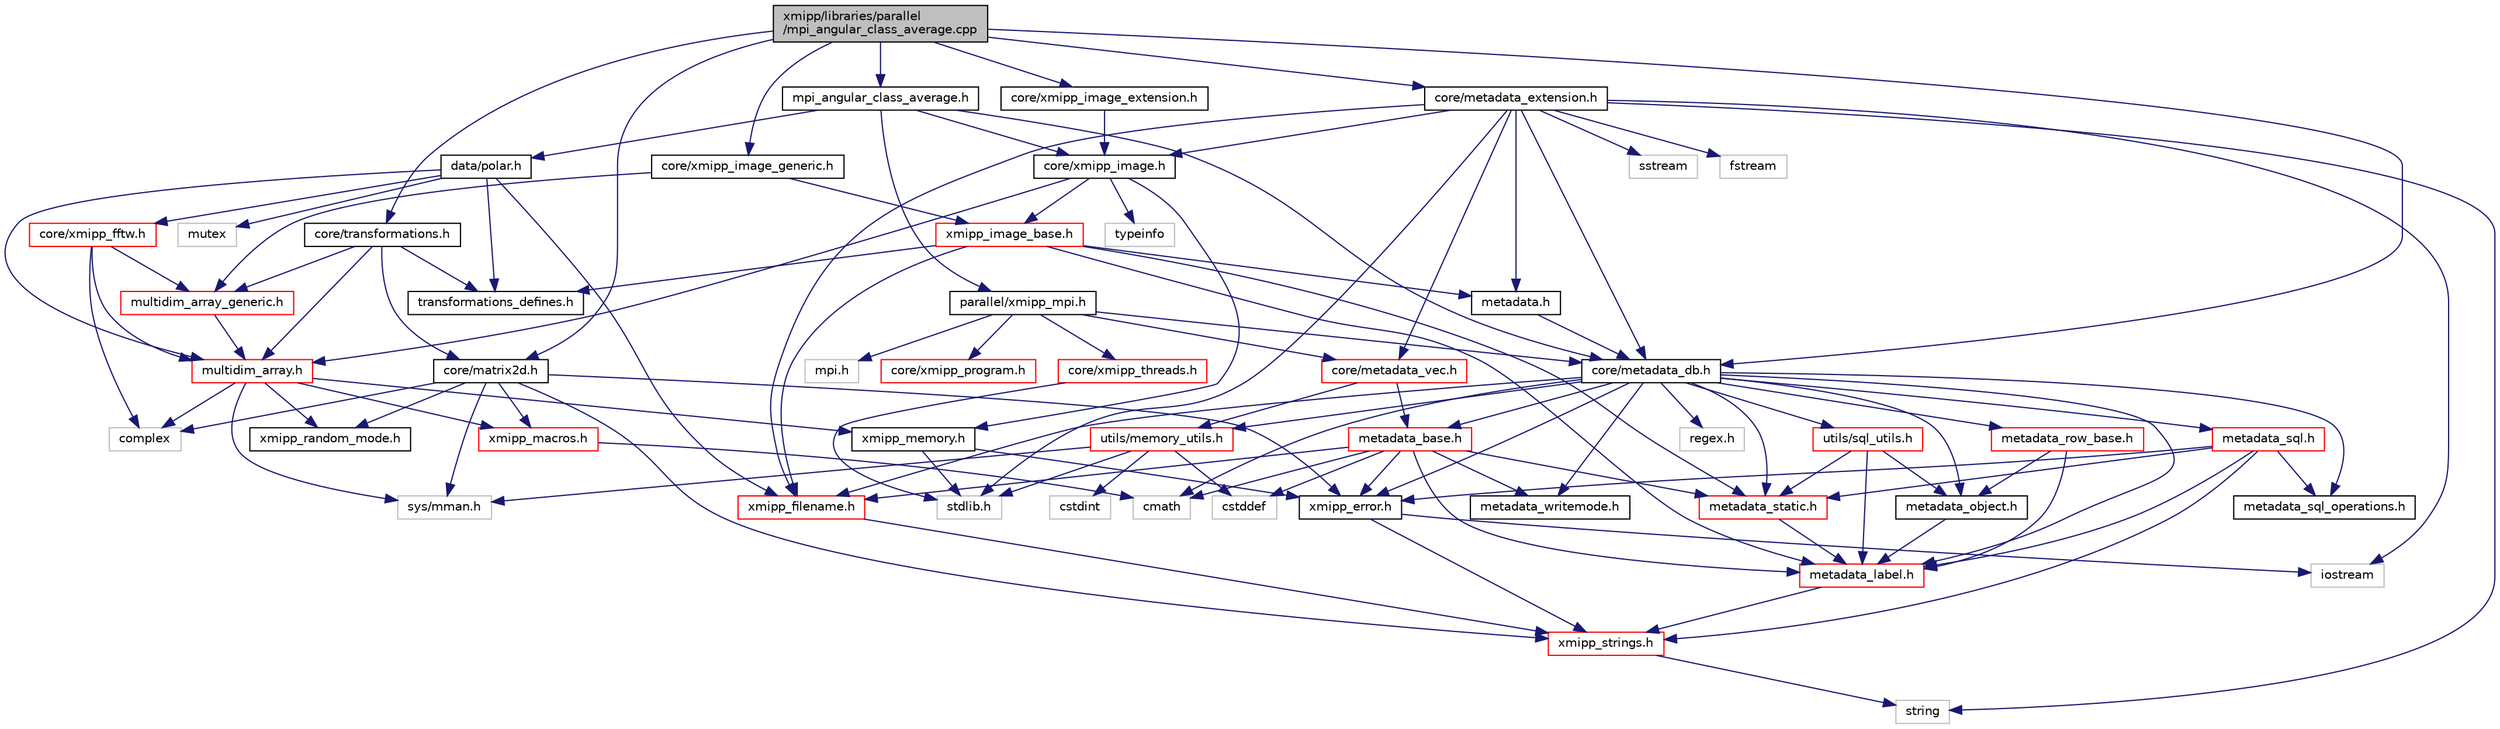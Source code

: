 digraph "xmipp/libraries/parallel/mpi_angular_class_average.cpp"
{
  edge [fontname="Helvetica",fontsize="10",labelfontname="Helvetica",labelfontsize="10"];
  node [fontname="Helvetica",fontsize="10",shape=record];
  Node0 [label="xmipp/libraries/parallel\l/mpi_angular_class_average.cpp",height=0.2,width=0.4,color="black", fillcolor="grey75", style="filled", fontcolor="black"];
  Node0 -> Node1 [color="midnightblue",fontsize="10",style="solid",fontname="Helvetica"];
  Node1 [label="mpi_angular_class_average.h",height=0.2,width=0.4,color="black", fillcolor="white", style="filled",URL="$mpi__angular__class__average_8h.html"];
  Node1 -> Node2 [color="midnightblue",fontsize="10",style="solid",fontname="Helvetica"];
  Node2 [label="parallel/xmipp_mpi.h",height=0.2,width=0.4,color="black", fillcolor="white", style="filled",URL="$xmipp__mpi_8h.html"];
  Node2 -> Node3 [color="midnightblue",fontsize="10",style="solid",fontname="Helvetica"];
  Node3 [label="mpi.h",height=0.2,width=0.4,color="grey75", fillcolor="white", style="filled"];
  Node2 -> Node4 [color="midnightblue",fontsize="10",style="solid",fontname="Helvetica"];
  Node4 [label="core/xmipp_threads.h",height=0.2,width=0.4,color="red", fillcolor="white", style="filled",URL="$xmipp__threads_8h.html"];
  Node4 -> Node7 [color="midnightblue",fontsize="10",style="solid",fontname="Helvetica"];
  Node7 [label="stdlib.h",height=0.2,width=0.4,color="grey75", fillcolor="white", style="filled"];
  Node2 -> Node8 [color="midnightblue",fontsize="10",style="solid",fontname="Helvetica"];
  Node8 [label="core/xmipp_program.h",height=0.2,width=0.4,color="red", fillcolor="white", style="filled",URL="$xmipp__program_8h.html"];
  Node2 -> Node15 [color="midnightblue",fontsize="10",style="solid",fontname="Helvetica"];
  Node15 [label="core/metadata_vec.h",height=0.2,width=0.4,color="red", fillcolor="white", style="filled",URL="$metadata__vec_8h.html"];
  Node15 -> Node20 [color="midnightblue",fontsize="10",style="solid",fontname="Helvetica"];
  Node20 [label="metadata_base.h",height=0.2,width=0.4,color="red", fillcolor="white", style="filled",URL="$metadata__base_8h.html"];
  Node20 -> Node21 [color="midnightblue",fontsize="10",style="solid",fontname="Helvetica"];
  Node21 [label="cstddef",height=0.2,width=0.4,color="grey75", fillcolor="white", style="filled"];
  Node20 -> Node22 [color="midnightblue",fontsize="10",style="solid",fontname="Helvetica"];
  Node22 [label="cmath",height=0.2,width=0.4,color="grey75", fillcolor="white", style="filled"];
  Node20 -> Node23 [color="midnightblue",fontsize="10",style="solid",fontname="Helvetica"];
  Node23 [label="xmipp_error.h",height=0.2,width=0.4,color="black", fillcolor="white", style="filled",URL="$xmipp__error_8h.html"];
  Node23 -> Node24 [color="midnightblue",fontsize="10",style="solid",fontname="Helvetica"];
  Node24 [label="iostream",height=0.2,width=0.4,color="grey75", fillcolor="white", style="filled"];
  Node23 -> Node11 [color="midnightblue",fontsize="10",style="solid",fontname="Helvetica"];
  Node11 [label="xmipp_strings.h",height=0.2,width=0.4,color="red", fillcolor="white", style="filled",URL="$xmipp__strings_8h.html"];
  Node11 -> Node13 [color="midnightblue",fontsize="10",style="solid",fontname="Helvetica"];
  Node13 [label="string",height=0.2,width=0.4,color="grey75", fillcolor="white", style="filled"];
  Node20 -> Node25 [color="midnightblue",fontsize="10",style="solid",fontname="Helvetica"];
  Node25 [label="xmipp_filename.h",height=0.2,width=0.4,color="red", fillcolor="white", style="filled",URL="$xmipp__filename_8h.html"];
  Node25 -> Node11 [color="midnightblue",fontsize="10",style="solid",fontname="Helvetica"];
  Node20 -> Node29 [color="midnightblue",fontsize="10",style="solid",fontname="Helvetica"];
  Node29 [label="metadata_label.h",height=0.2,width=0.4,color="red", fillcolor="white", style="filled",URL="$metadata__label_8h.html"];
  Node29 -> Node11 [color="midnightblue",fontsize="10",style="solid",fontname="Helvetica"];
  Node20 -> Node30 [color="midnightblue",fontsize="10",style="solid",fontname="Helvetica"];
  Node30 [label="metadata_writemode.h",height=0.2,width=0.4,color="black", fillcolor="white", style="filled",URL="$metadata__writemode_8h.html"];
  Node20 -> Node35 [color="midnightblue",fontsize="10",style="solid",fontname="Helvetica"];
  Node35 [label="metadata_static.h",height=0.2,width=0.4,color="red", fillcolor="white", style="filled",URL="$metadata__static_8h.html"];
  Node35 -> Node29 [color="midnightblue",fontsize="10",style="solid",fontname="Helvetica"];
  Node15 -> Node40 [color="midnightblue",fontsize="10",style="solid",fontname="Helvetica"];
  Node40 [label="utils/memory_utils.h",height=0.2,width=0.4,color="red", fillcolor="white", style="filled",URL="$memory__utils_8h.html"];
  Node40 -> Node21 [color="midnightblue",fontsize="10",style="solid",fontname="Helvetica"];
  Node40 -> Node7 [color="midnightblue",fontsize="10",style="solid",fontname="Helvetica"];
  Node40 -> Node41 [color="midnightblue",fontsize="10",style="solid",fontname="Helvetica"];
  Node41 [label="cstdint",height=0.2,width=0.4,color="grey75", fillcolor="white", style="filled"];
  Node40 -> Node42 [color="midnightblue",fontsize="10",style="solid",fontname="Helvetica"];
  Node42 [label="sys/mman.h",height=0.2,width=0.4,color="grey75", fillcolor="white", style="filled"];
  Node2 -> Node43 [color="midnightblue",fontsize="10",style="solid",fontname="Helvetica"];
  Node43 [label="core/metadata_db.h",height=0.2,width=0.4,color="black", fillcolor="white", style="filled",URL="$metadata__db_8h.html"];
  Node43 -> Node44 [color="midnightblue",fontsize="10",style="solid",fontname="Helvetica"];
  Node44 [label="regex.h",height=0.2,width=0.4,color="grey75", fillcolor="white", style="filled"];
  Node43 -> Node22 [color="midnightblue",fontsize="10",style="solid",fontname="Helvetica"];
  Node43 -> Node40 [color="midnightblue",fontsize="10",style="solid",fontname="Helvetica"];
  Node43 -> Node20 [color="midnightblue",fontsize="10",style="solid",fontname="Helvetica"];
  Node43 -> Node29 [color="midnightblue",fontsize="10",style="solid",fontname="Helvetica"];
  Node43 -> Node33 [color="midnightblue",fontsize="10",style="solid",fontname="Helvetica"];
  Node33 [label="metadata_object.h",height=0.2,width=0.4,color="black", fillcolor="white", style="filled",URL="$metadata__object_8h.html"];
  Node33 -> Node29 [color="midnightblue",fontsize="10",style="solid",fontname="Helvetica"];
  Node43 -> Node32 [color="midnightblue",fontsize="10",style="solid",fontname="Helvetica"];
  Node32 [label="metadata_row_base.h",height=0.2,width=0.4,color="red", fillcolor="white", style="filled",URL="$metadata__row__base_8h.html"];
  Node32 -> Node29 [color="midnightblue",fontsize="10",style="solid",fontname="Helvetica"];
  Node32 -> Node33 [color="midnightblue",fontsize="10",style="solid",fontname="Helvetica"];
  Node43 -> Node35 [color="midnightblue",fontsize="10",style="solid",fontname="Helvetica"];
  Node43 -> Node45 [color="midnightblue",fontsize="10",style="solid",fontname="Helvetica"];
  Node45 [label="metadata_sql.h",height=0.2,width=0.4,color="red", fillcolor="white", style="filled",URL="$metadata__sql_8h.html"];
  Node45 -> Node11 [color="midnightblue",fontsize="10",style="solid",fontname="Helvetica"];
  Node45 -> Node29 [color="midnightblue",fontsize="10",style="solid",fontname="Helvetica"];
  Node45 -> Node23 [color="midnightblue",fontsize="10",style="solid",fontname="Helvetica"];
  Node45 -> Node47 [color="midnightblue",fontsize="10",style="solid",fontname="Helvetica"];
  Node47 [label="metadata_sql_operations.h",height=0.2,width=0.4,color="black", fillcolor="white", style="filled",URL="$metadata__sql__operations_8h.html"];
  Node45 -> Node35 [color="midnightblue",fontsize="10",style="solid",fontname="Helvetica"];
  Node43 -> Node47 [color="midnightblue",fontsize="10",style="solid",fontname="Helvetica"];
  Node43 -> Node48 [color="midnightblue",fontsize="10",style="solid",fontname="Helvetica"];
  Node48 [label="utils/sql_utils.h",height=0.2,width=0.4,color="red", fillcolor="white", style="filled",URL="$sql__utils_8h.html"];
  Node48 -> Node29 [color="midnightblue",fontsize="10",style="solid",fontname="Helvetica"];
  Node48 -> Node33 [color="midnightblue",fontsize="10",style="solid",fontname="Helvetica"];
  Node48 -> Node35 [color="midnightblue",fontsize="10",style="solid",fontname="Helvetica"];
  Node43 -> Node23 [color="midnightblue",fontsize="10",style="solid",fontname="Helvetica"];
  Node43 -> Node25 [color="midnightblue",fontsize="10",style="solid",fontname="Helvetica"];
  Node43 -> Node30 [color="midnightblue",fontsize="10",style="solid",fontname="Helvetica"];
  Node1 -> Node43 [color="midnightblue",fontsize="10",style="solid",fontname="Helvetica"];
  Node1 -> Node49 [color="midnightblue",fontsize="10",style="solid",fontname="Helvetica"];
  Node49 [label="core/xmipp_image.h",height=0.2,width=0.4,color="black", fillcolor="white", style="filled",URL="$xmipp__image_8h.html"];
  Node49 -> Node50 [color="midnightblue",fontsize="10",style="solid",fontname="Helvetica"];
  Node50 [label="typeinfo",height=0.2,width=0.4,color="grey75", fillcolor="white", style="filled"];
  Node49 -> Node51 [color="midnightblue",fontsize="10",style="solid",fontname="Helvetica"];
  Node51 [label="multidim_array.h",height=0.2,width=0.4,color="red", fillcolor="white", style="filled",URL="$multidim__array_8h.html"];
  Node51 -> Node52 [color="midnightblue",fontsize="10",style="solid",fontname="Helvetica"];
  Node52 [label="xmipp_macros.h",height=0.2,width=0.4,color="red", fillcolor="white", style="filled",URL="$xmipp__macros_8h.html"];
  Node52 -> Node22 [color="midnightblue",fontsize="10",style="solid",fontname="Helvetica"];
  Node51 -> Node42 [color="midnightblue",fontsize="10",style="solid",fontname="Helvetica"];
  Node51 -> Node54 [color="midnightblue",fontsize="10",style="solid",fontname="Helvetica"];
  Node54 [label="complex",height=0.2,width=0.4,color="grey75", fillcolor="white", style="filled"];
  Node51 -> Node56 [color="midnightblue",fontsize="10",style="solid",fontname="Helvetica"];
  Node56 [label="xmipp_random_mode.h",height=0.2,width=0.4,color="black", fillcolor="white", style="filled",URL="$xmipp__random__mode_8h.html"];
  Node51 -> Node61 [color="midnightblue",fontsize="10",style="solid",fontname="Helvetica"];
  Node61 [label="xmipp_memory.h",height=0.2,width=0.4,color="black", fillcolor="white", style="filled",URL="$xmipp__memory_8h.html"];
  Node61 -> Node7 [color="midnightblue",fontsize="10",style="solid",fontname="Helvetica"];
  Node61 -> Node23 [color="midnightblue",fontsize="10",style="solid",fontname="Helvetica"];
  Node49 -> Node63 [color="midnightblue",fontsize="10",style="solid",fontname="Helvetica"];
  Node63 [label="xmipp_image_base.h",height=0.2,width=0.4,color="red", fillcolor="white", style="filled",URL="$xmipp__image__base_8h.html"];
  Node63 -> Node29 [color="midnightblue",fontsize="10",style="solid",fontname="Helvetica"];
  Node63 -> Node35 [color="midnightblue",fontsize="10",style="solid",fontname="Helvetica"];
  Node63 -> Node66 [color="midnightblue",fontsize="10",style="solid",fontname="Helvetica"];
  Node66 [label="metadata.h",height=0.2,width=0.4,color="black", fillcolor="white", style="filled",URL="$metadata_8h.html"];
  Node66 -> Node43 [color="midnightblue",fontsize="10",style="solid",fontname="Helvetica"];
  Node63 -> Node25 [color="midnightblue",fontsize="10",style="solid",fontname="Helvetica"];
  Node63 -> Node67 [color="midnightblue",fontsize="10",style="solid",fontname="Helvetica"];
  Node67 [label="transformations_defines.h",height=0.2,width=0.4,color="black", fillcolor="white", style="filled",URL="$transformations__defines_8h.html"];
  Node49 -> Node61 [color="midnightblue",fontsize="10",style="solid",fontname="Helvetica"];
  Node1 -> Node86 [color="midnightblue",fontsize="10",style="solid",fontname="Helvetica"];
  Node86 [label="data/polar.h",height=0.2,width=0.4,color="black", fillcolor="white", style="filled",URL="$polar_8h.html"];
  Node86 -> Node87 [color="midnightblue",fontsize="10",style="solid",fontname="Helvetica"];
  Node87 [label="mutex",height=0.2,width=0.4,color="grey75", fillcolor="white", style="filled"];
  Node86 -> Node51 [color="midnightblue",fontsize="10",style="solid",fontname="Helvetica"];
  Node86 -> Node67 [color="midnightblue",fontsize="10",style="solid",fontname="Helvetica"];
  Node86 -> Node88 [color="midnightblue",fontsize="10",style="solid",fontname="Helvetica"];
  Node88 [label="core/xmipp_fftw.h",height=0.2,width=0.4,color="red", fillcolor="white", style="filled",URL="$xmipp__fftw_8h.html"];
  Node88 -> Node54 [color="midnightblue",fontsize="10",style="solid",fontname="Helvetica"];
  Node88 -> Node51 [color="midnightblue",fontsize="10",style="solid",fontname="Helvetica"];
  Node88 -> Node90 [color="midnightblue",fontsize="10",style="solid",fontname="Helvetica"];
  Node90 [label="multidim_array_generic.h",height=0.2,width=0.4,color="red", fillcolor="white", style="filled",URL="$multidim__array__generic_8h.html"];
  Node90 -> Node51 [color="midnightblue",fontsize="10",style="solid",fontname="Helvetica"];
  Node86 -> Node25 [color="midnightblue",fontsize="10",style="solid",fontname="Helvetica"];
  Node0 -> Node43 [color="midnightblue",fontsize="10",style="solid",fontname="Helvetica"];
  Node0 -> Node92 [color="midnightblue",fontsize="10",style="solid",fontname="Helvetica"];
  Node92 [label="core/matrix2d.h",height=0.2,width=0.4,color="black", fillcolor="white", style="filled",URL="$matrix2d_8h.html"];
  Node92 -> Node54 [color="midnightblue",fontsize="10",style="solid",fontname="Helvetica"];
  Node92 -> Node56 [color="midnightblue",fontsize="10",style="solid",fontname="Helvetica"];
  Node92 -> Node52 [color="midnightblue",fontsize="10",style="solid",fontname="Helvetica"];
  Node92 -> Node23 [color="midnightblue",fontsize="10",style="solid",fontname="Helvetica"];
  Node92 -> Node11 [color="midnightblue",fontsize="10",style="solid",fontname="Helvetica"];
  Node92 -> Node42 [color="midnightblue",fontsize="10",style="solid",fontname="Helvetica"];
  Node0 -> Node93 [color="midnightblue",fontsize="10",style="solid",fontname="Helvetica"];
  Node93 [label="core/metadata_extension.h",height=0.2,width=0.4,color="black", fillcolor="white", style="filled",URL="$metadata__extension_8h.html"];
  Node93 -> Node25 [color="midnightblue",fontsize="10",style="solid",fontname="Helvetica"];
  Node93 -> Node49 [color="midnightblue",fontsize="10",style="solid",fontname="Helvetica"];
  Node93 -> Node66 [color="midnightblue",fontsize="10",style="solid",fontname="Helvetica"];
  Node93 -> Node15 [color="midnightblue",fontsize="10",style="solid",fontname="Helvetica"];
  Node93 -> Node43 [color="midnightblue",fontsize="10",style="solid",fontname="Helvetica"];
  Node93 -> Node7 [color="midnightblue",fontsize="10",style="solid",fontname="Helvetica"];
  Node93 -> Node94 [color="midnightblue",fontsize="10",style="solid",fontname="Helvetica"];
  Node94 [label="fstream",height=0.2,width=0.4,color="grey75", fillcolor="white", style="filled"];
  Node93 -> Node24 [color="midnightblue",fontsize="10",style="solid",fontname="Helvetica"];
  Node93 -> Node39 [color="midnightblue",fontsize="10",style="solid",fontname="Helvetica"];
  Node39 [label="sstream",height=0.2,width=0.4,color="grey75", fillcolor="white", style="filled"];
  Node93 -> Node13 [color="midnightblue",fontsize="10",style="solid",fontname="Helvetica"];
  Node0 -> Node95 [color="midnightblue",fontsize="10",style="solid",fontname="Helvetica"];
  Node95 [label="core/transformations.h",height=0.2,width=0.4,color="black", fillcolor="white", style="filled",URL="$transformations_8h.html"];
  Node95 -> Node92 [color="midnightblue",fontsize="10",style="solid",fontname="Helvetica"];
  Node95 -> Node51 [color="midnightblue",fontsize="10",style="solid",fontname="Helvetica"];
  Node95 -> Node90 [color="midnightblue",fontsize="10",style="solid",fontname="Helvetica"];
  Node95 -> Node67 [color="midnightblue",fontsize="10",style="solid",fontname="Helvetica"];
  Node0 -> Node96 [color="midnightblue",fontsize="10",style="solid",fontname="Helvetica"];
  Node96 [label="core/xmipp_image_generic.h",height=0.2,width=0.4,color="black", fillcolor="white", style="filled",URL="$xmipp__image__generic_8h.html"];
  Node96 -> Node63 [color="midnightblue",fontsize="10",style="solid",fontname="Helvetica"];
  Node96 -> Node90 [color="midnightblue",fontsize="10",style="solid",fontname="Helvetica"];
  Node0 -> Node97 [color="midnightblue",fontsize="10",style="solid",fontname="Helvetica"];
  Node97 [label="core/xmipp_image_extension.h",height=0.2,width=0.4,color="black", fillcolor="white", style="filled",URL="$xmipp__image__extension_8h.html"];
  Node97 -> Node49 [color="midnightblue",fontsize="10",style="solid",fontname="Helvetica"];
}
